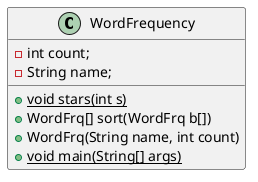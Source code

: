 @startuml
Class WordFrequency{
-int count;
-String name;
+{Static} void stars(int s)
+WordFrq[] sort(WordFrq b[])
+WordFrq(String name, int count)
+{static} void main(String[] args)
}
@enduml